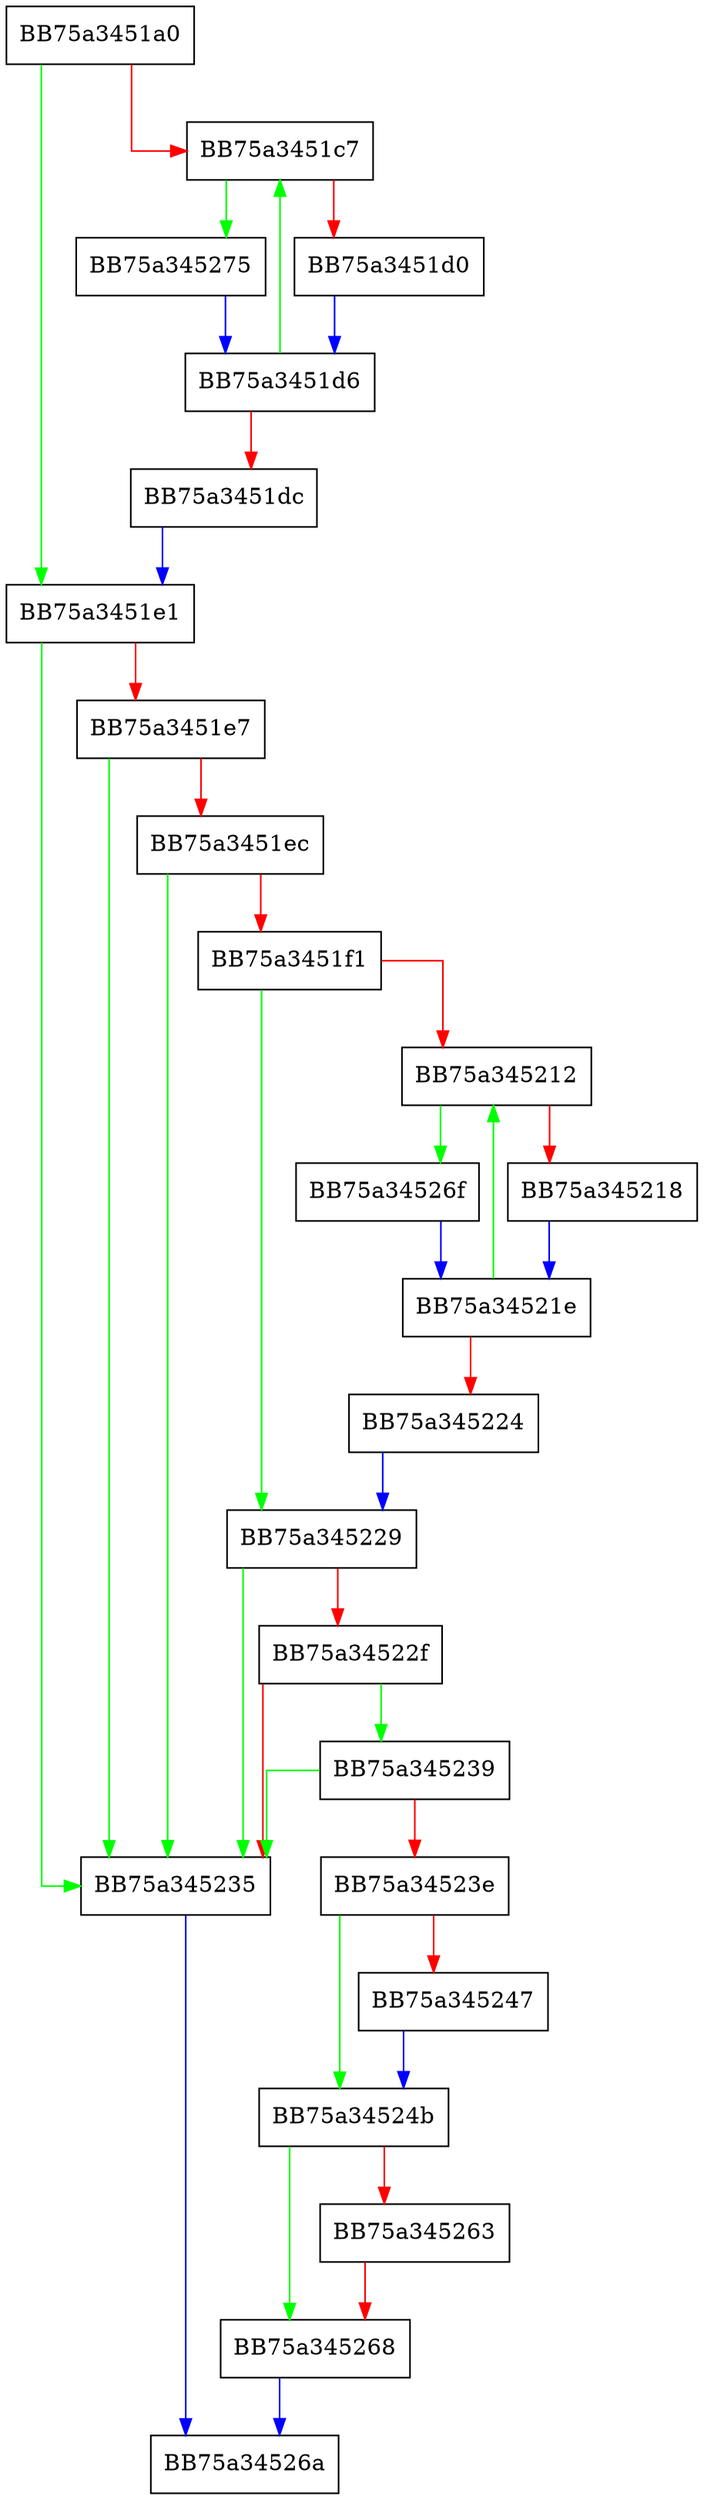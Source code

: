digraph getObjectForIndex {
  node [shape="box"];
  graph [splines=ortho];
  BB75a3451a0 -> BB75a3451e1 [color="green"];
  BB75a3451a0 -> BB75a3451c7 [color="red"];
  BB75a3451c7 -> BB75a345275 [color="green"];
  BB75a3451c7 -> BB75a3451d0 [color="red"];
  BB75a3451d0 -> BB75a3451d6 [color="blue"];
  BB75a3451d6 -> BB75a3451c7 [color="green"];
  BB75a3451d6 -> BB75a3451dc [color="red"];
  BB75a3451dc -> BB75a3451e1 [color="blue"];
  BB75a3451e1 -> BB75a345235 [color="green"];
  BB75a3451e1 -> BB75a3451e7 [color="red"];
  BB75a3451e7 -> BB75a345235 [color="green"];
  BB75a3451e7 -> BB75a3451ec [color="red"];
  BB75a3451ec -> BB75a345235 [color="green"];
  BB75a3451ec -> BB75a3451f1 [color="red"];
  BB75a3451f1 -> BB75a345229 [color="green"];
  BB75a3451f1 -> BB75a345212 [color="red"];
  BB75a345212 -> BB75a34526f [color="green"];
  BB75a345212 -> BB75a345218 [color="red"];
  BB75a345218 -> BB75a34521e [color="blue"];
  BB75a34521e -> BB75a345212 [color="green"];
  BB75a34521e -> BB75a345224 [color="red"];
  BB75a345224 -> BB75a345229 [color="blue"];
  BB75a345229 -> BB75a345235 [color="green"];
  BB75a345229 -> BB75a34522f [color="red"];
  BB75a34522f -> BB75a345239 [color="green"];
  BB75a34522f -> BB75a345235 [color="red"];
  BB75a345235 -> BB75a34526a [color="blue"];
  BB75a345239 -> BB75a345235 [color="green"];
  BB75a345239 -> BB75a34523e [color="red"];
  BB75a34523e -> BB75a34524b [color="green"];
  BB75a34523e -> BB75a345247 [color="red"];
  BB75a345247 -> BB75a34524b [color="blue"];
  BB75a34524b -> BB75a345268 [color="green"];
  BB75a34524b -> BB75a345263 [color="red"];
  BB75a345263 -> BB75a345268 [color="red"];
  BB75a345268 -> BB75a34526a [color="blue"];
  BB75a34526f -> BB75a34521e [color="blue"];
  BB75a345275 -> BB75a3451d6 [color="blue"];
}